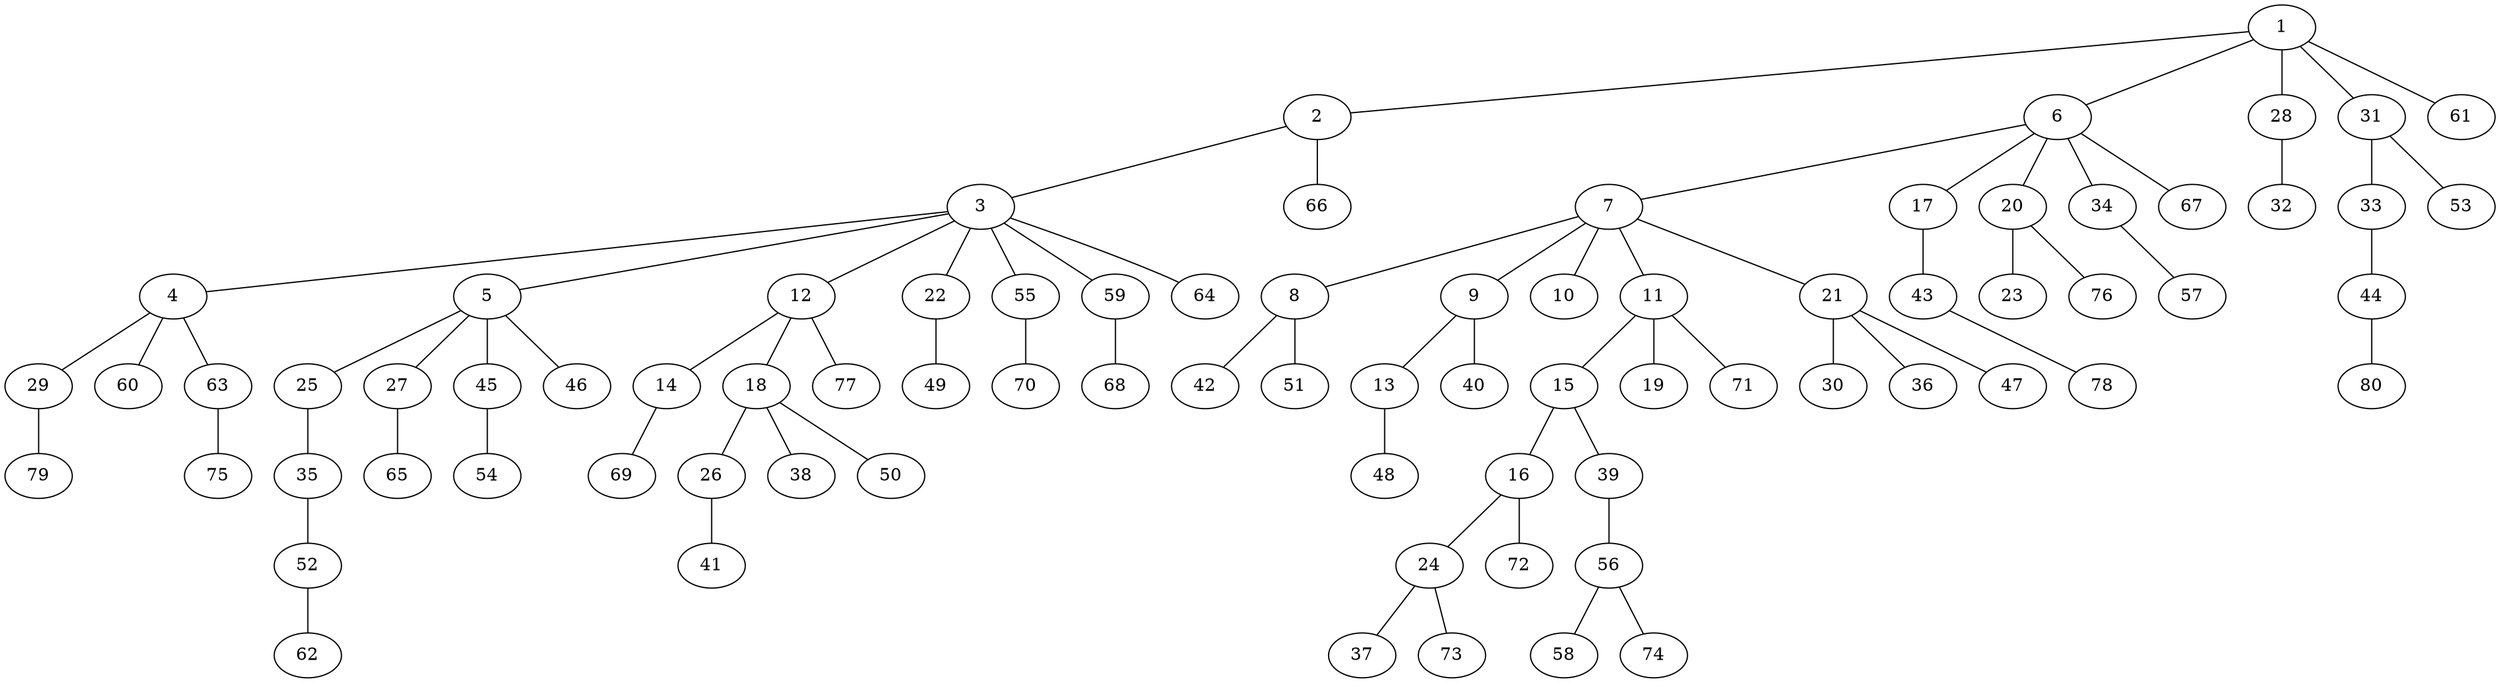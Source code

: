 graph graphname {1--2
1--6
1--28
1--31
1--61
2--3
2--66
3--4
3--5
3--12
3--22
3--55
3--59
3--64
4--29
4--60
4--63
5--25
5--27
5--45
5--46
6--7
6--17
6--20
6--34
6--67
7--8
7--9
7--10
7--11
7--21
8--42
8--51
9--13
9--40
11--15
11--19
11--71
12--14
12--18
12--77
13--48
14--69
15--16
15--39
16--24
16--72
17--43
18--26
18--38
18--50
20--23
20--76
21--30
21--36
21--47
22--49
24--37
24--73
25--35
26--41
27--65
28--32
29--79
31--33
31--53
33--44
34--57
35--52
39--56
43--78
44--80
45--54
52--62
55--70
56--58
56--74
59--68
63--75
}